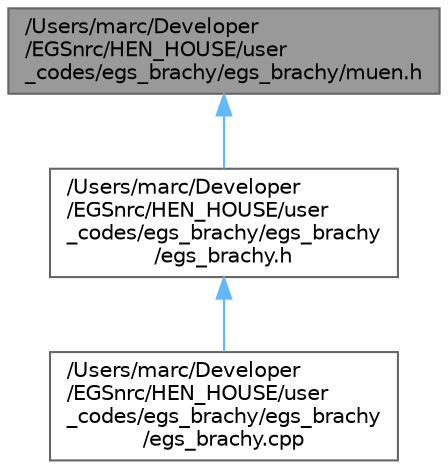 digraph "/Users/marc/Developer/EGSnrc/HEN_HOUSE/user_codes/egs_brachy/egs_brachy/muen.h"
{
 // LATEX_PDF_SIZE
  bgcolor="transparent";
  edge [fontname=Helvetica,fontsize=10,labelfontname=Helvetica,labelfontsize=10];
  node [fontname=Helvetica,fontsize=10,shape=box,height=0.2,width=0.4];
  Node1 [id="Node000001",label="/Users/marc/Developer\l/EGSnrc/HEN_HOUSE/user\l_codes/egs_brachy/egs_brachy/muen.h",height=0.2,width=0.4,color="gray40", fillcolor="grey60", style="filled", fontcolor="black",tooltip="Functions for loading muen data from a file."];
  Node1 -> Node2 [id="edge1_Node000001_Node000002",dir="back",color="steelblue1",style="solid",tooltip=" "];
  Node2 [id="Node000002",label="/Users/marc/Developer\l/EGSnrc/HEN_HOUSE/user\l_codes/egs_brachy/egs_brachy\l/egs_brachy.h",height=0.2,width=0.4,color="grey40", fillcolor="white", style="filled",URL="$egs__brachy_8h.html",tooltip="the main egs_brachy application header file"];
  Node2 -> Node3 [id="edge2_Node000002_Node000003",dir="back",color="steelblue1",style="solid",tooltip=" "];
  Node3 [id="Node000003",label="/Users/marc/Developer\l/EGSnrc/HEN_HOUSE/user\l_codes/egs_brachy/egs_brachy\l/egs_brachy.cpp",height=0.2,width=0.4,color="grey40", fillcolor="white", style="filled",URL="$egs__brachy_8cpp.html",tooltip="the main egs_brachy application implementation file"];
}
